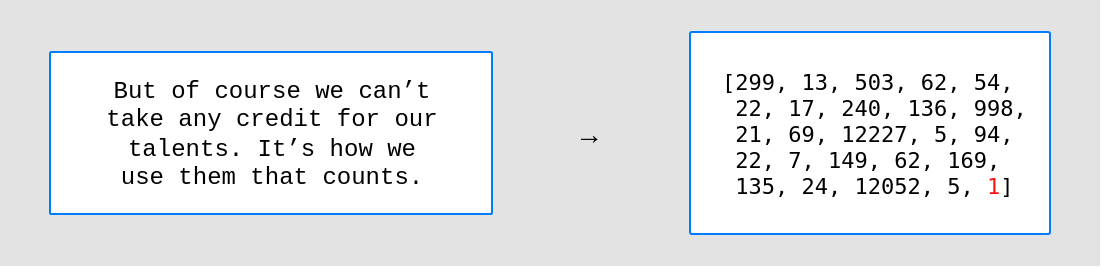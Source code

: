 <mxfile version="14.2.7" type="device"><diagram id="96i6i6WkrbxVnerZC5q6" name="Page-1"><mxGraphModel dx="760" dy="419" grid="1" gridSize="10" guides="1" tooltips="1" connect="1" arrows="1" fold="1" page="1" pageScale="1" pageWidth="850" pageHeight="1100" math="0" shadow="0"><root><mxCell id="0"/><mxCell id="1" parent="0"/><mxCell id="t5wAvnanj-Tc7xgMS3zh-1" value="" style="rounded=0;whiteSpace=wrap;html=1;strokeColor=none;fillColor=#E3E3E3;" vertex="1" parent="1"><mxGeometry x="70" y="123" width="550" height="133" as="geometry"/></mxCell><mxCell id="t5wAvnanj-Tc7xgMS3zh-30" value="&lt;font style=&quot;font-size: 14px&quot;&gt;→&lt;/font&gt;" style="text;html=1;strokeColor=none;fillColor=none;align=center;verticalAlign=middle;whiteSpace=wrap;rounded=0;" vertex="1" parent="1"><mxGeometry x="345" y="179.5" width="39" height="20" as="geometry"/></mxCell><mxCell id="t5wAvnanj-Tc7xgMS3zh-39" value="" style="group" vertex="1" connectable="0" parent="1"><mxGeometry x="95" y="149" width="221" height="81" as="geometry"/></mxCell><mxCell id="t5wAvnanj-Tc7xgMS3zh-28" value="" style="rounded=1;whiteSpace=wrap;html=1;arcSize=1;strokeColor=#007cffff;fillColor=#FFFFFF;fontFamily=Ubuntu;fontSource=https%3A%2F%2Ffonts.googleapis.com%2Fcss%3Ffamily%3DUbuntu;" vertex="1" parent="t5wAvnanj-Tc7xgMS3zh-39"><mxGeometry width="221" height="81" as="geometry"/></mxCell><mxCell id="t5wAvnanj-Tc7xgMS3zh-29" value="But of course we can’t take any credit for our talents. It’s how we use them that counts." style="text;html=1;fillColor=none;align=center;verticalAlign=middle;rounded=0;labelPosition=center;verticalLabelPosition=middle;fontFamily=Courier New;labelBorderColor=none;spacing=0;spacingLeft=0;whiteSpace=wrap;" vertex="1" parent="t5wAvnanj-Tc7xgMS3zh-39"><mxGeometry x="25.5" y="34" width="170" height="13" as="geometry"/></mxCell><mxCell id="t5wAvnanj-Tc7xgMS3zh-42" value="" style="group" vertex="1" connectable="0" parent="1"><mxGeometry x="415" y="139" width="180" height="101" as="geometry"/></mxCell><mxCell id="t5wAvnanj-Tc7xgMS3zh-32" value="" style="rounded=1;whiteSpace=wrap;html=1;arcSize=1;strokeColor=#007cffff;fillColor=#FFFFFF;fontFamily=Ubuntu;fontSource=https%3A%2F%2Ffonts.googleapis.com%2Fcss%3Ffamily%3DUbuntu;" vertex="1" parent="t5wAvnanj-Tc7xgMS3zh-42"><mxGeometry width="180" height="101" as="geometry"/></mxCell><mxCell id="t5wAvnanj-Tc7xgMS3zh-33" value="&lt;pre style=&quot;font-size: 11px&quot;&gt;&lt;span style=&quot;font-family: monospace&quot;&gt;&lt;span style=&quot;color: #000000 ; background-color: #ffffff&quot;&gt;[299, 13, 503, 62, 54,&lt;br&gt; 22, 17, 240, 136, 998,&lt;br&gt; 21, 69, 12227, 5, 94,&lt;br&gt; 22, 7, 149, 62, 169,&lt;br&gt; 135, 24, 12052, 5, &lt;font color=&quot;#FF1212&quot;&gt;1&lt;/font&gt;]&lt;/span&gt;&lt;br&gt;&lt;/span&gt;&lt;/pre&gt;" style="text;html=1;fillColor=none;align=left;verticalAlign=middle;rounded=0;labelPosition=center;verticalLabelPosition=middle;fontFamily=Courier New;labelBorderColor=none;spacing=0;spacingLeft=0;whiteSpace=wrap;" vertex="1" parent="t5wAvnanj-Tc7xgMS3zh-42"><mxGeometry x="16" y="10.5" width="140" height="80" as="geometry"/></mxCell></root></mxGraphModel></diagram></mxfile>
